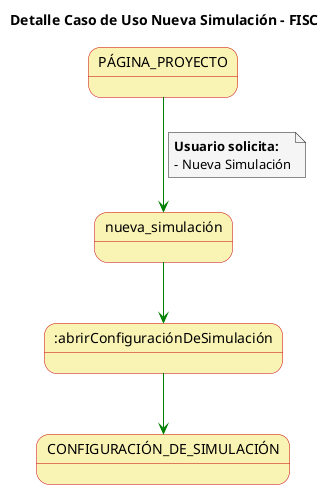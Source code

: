@startuml

skinparam state {
  BackgroundColor #faf4b4
  BorderColor #c90000
}

skinparam note {
  BackgroundColor #f5f5f5
}

skinparam linetype polyline

title Detalle Caso de Uso Nueva Simulación - FISC


PÁGINA_PROYECTO-[#green]-> nueva_simulación
note on link
  **Usuario solicita:**
  - Nueva Simulación
end note

nueva_simulación -[#green]-> :abrirConfiguraciónDeSimulación

:abrirConfiguraciónDeSimulación-[#green]-> CONFIGURACIÓN_DE_SIMULACIÓN

@enduml